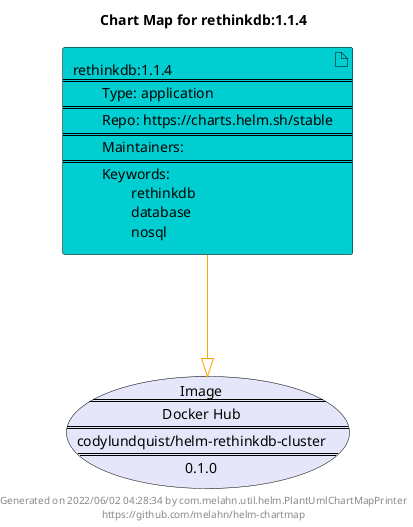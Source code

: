 @startuml
skinparam linetype ortho
skinparam backgroundColor white
skinparam usecaseBorderColor black
skinparam usecaseArrowColor LightSlateGray
skinparam artifactBorderColor black
skinparam artifactArrowColor LightSlateGray

title Chart Map for rethinkdb:1.1.4

'There is one referenced Helm Chart
artifact "rethinkdb:1.1.4\n====\n\tType: application\n====\n\tRepo: https://charts.helm.sh/stable\n====\n\tMaintainers: \n====\n\tKeywords: \n\t\trethinkdb\n\t\tdatabase\n\t\tnosql" as rethinkdb_1_1_4 #DarkTurquoise

'There is one referenced Docker Image
usecase "Image\n====\nDocker Hub\n====\ncodylundquist/helm-rethinkdb-cluster\n====\n0.1.0" as codylundquist_helm_rethinkdb_cluster_0_1_0 #Lavender

'Chart Dependencies
rethinkdb_1_1_4--[#orange]-|>codylundquist_helm_rethinkdb_cluster_0_1_0

center footer Generated on 2022/06/02 04:28:34 by com.melahn.util.helm.PlantUmlChartMapPrinter\nhttps://github.com/melahn/helm-chartmap
@enduml
